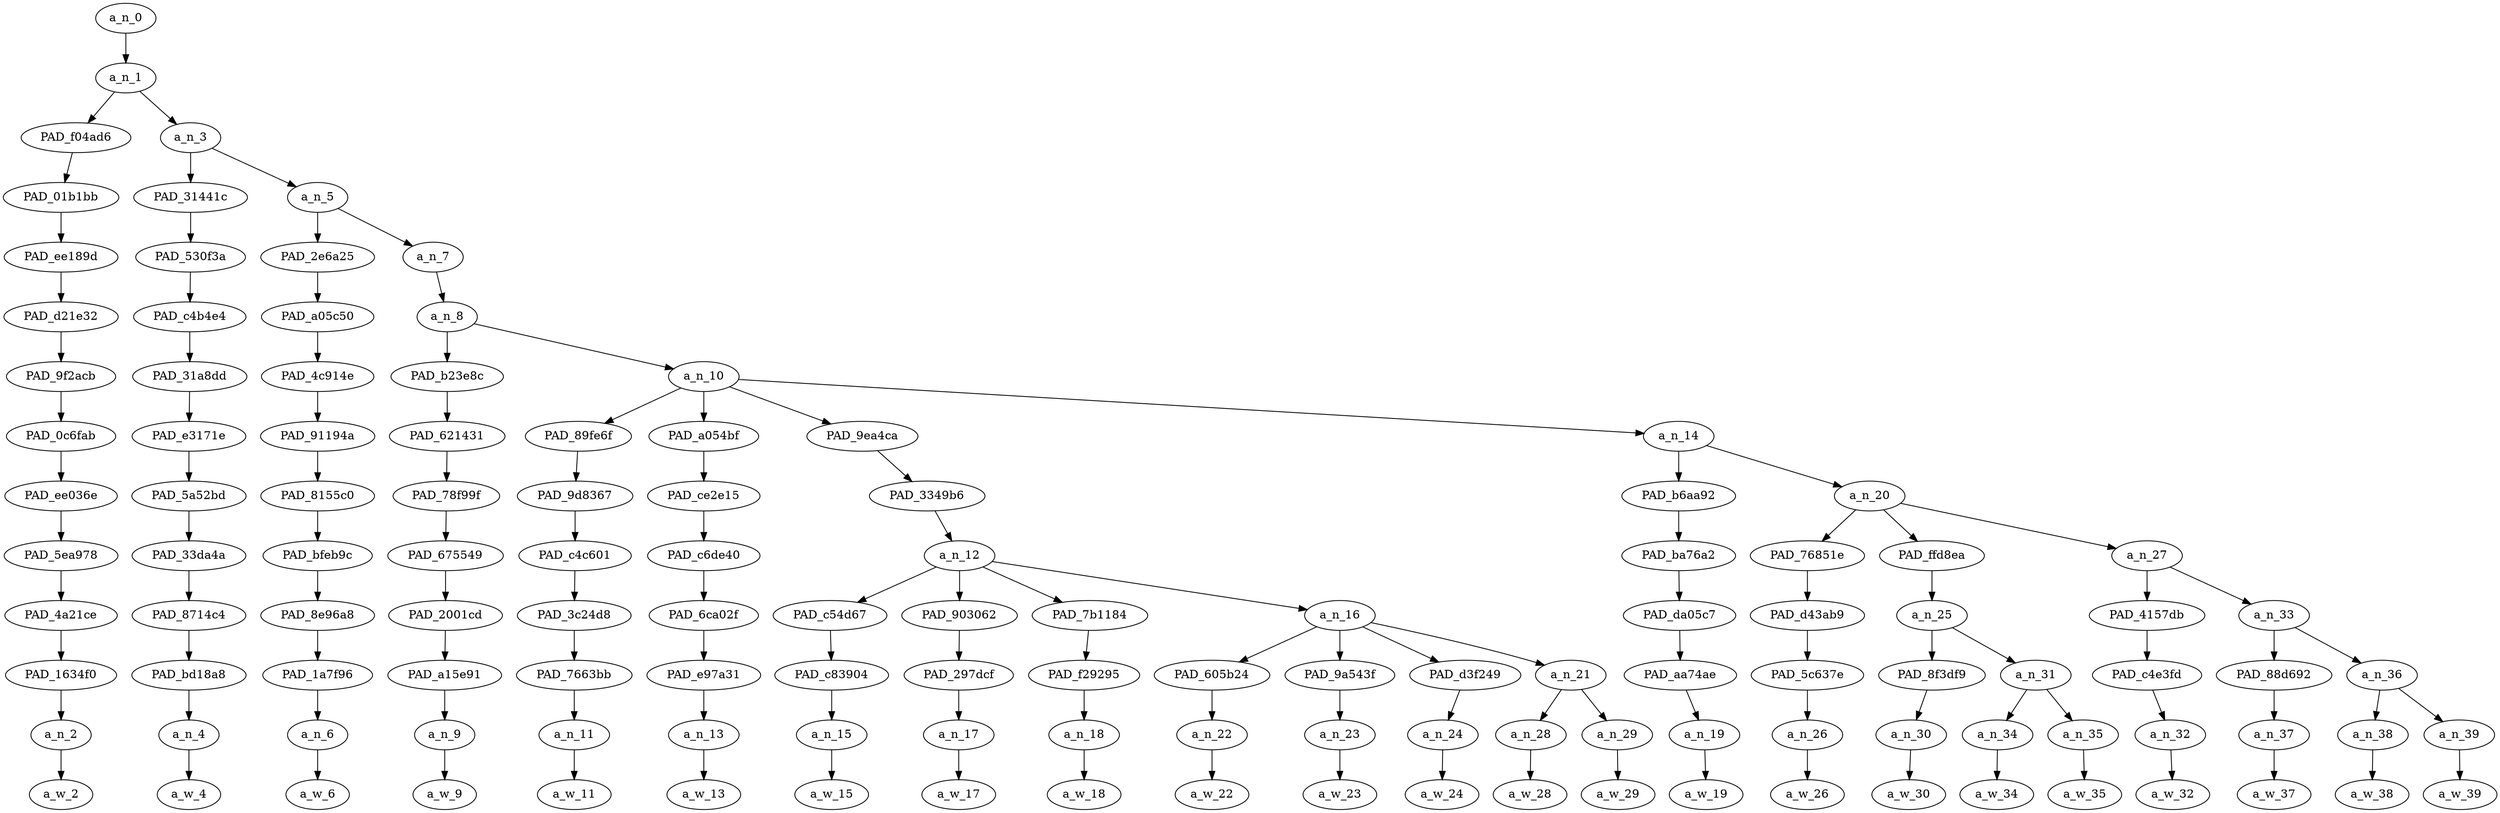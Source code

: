 strict digraph "" {
	a_n_0	[div_dir=1,
		index=0,
		level=13,
		pos="1.3448893229166665,13!",
		text_span="[0, 1, 2, 3, 4, 5, 6, 7, 8, 9, 10, 11, 12, 13, 14, 15, 16, 17, 18, 19, 20, 21, 22]",
		value=0.99999999];
	a_n_1	[div_dir=1,
		index=0,
		level=12,
		pos="1.3448893229166665,12!",
		text_span="[0, 1, 2, 3, 4, 5, 6, 7, 8, 9, 10, 11, 12, 13, 14, 15, 16, 17, 18, 19, 20, 21, 22]",
		value=0.99943289];
	a_n_0 -> a_n_1;
	PAD_f04ad6	[div_dir=1,
		index=0,
		level=11,
		pos="0.0,11!",
		text_span="[0]",
		value=0.04345420];
	a_n_1 -> PAD_f04ad6;
	a_n_3	[div_dir=1,
		index=1,
		level=11,
		pos="2.689778645833333,11!",
		text_span="[1, 2, 3, 4, 5, 6, 7, 8, 9, 10, 11, 12, 13, 14, 15, 16, 17, 18, 19, 20, 21, 22]",
		value=0.95541160];
	a_n_1 -> a_n_3;
	PAD_01b1bb	[div_dir=1,
		index=0,
		level=10,
		pos="0.0,10!",
		text_span="[0]",
		value=0.04345420];
	PAD_f04ad6 -> PAD_01b1bb;
	PAD_ee189d	[div_dir=1,
		index=0,
		level=9,
		pos="0.0,9!",
		text_span="[0]",
		value=0.04345420];
	PAD_01b1bb -> PAD_ee189d;
	PAD_d21e32	[div_dir=1,
		index=0,
		level=8,
		pos="0.0,8!",
		text_span="[0]",
		value=0.04345420];
	PAD_ee189d -> PAD_d21e32;
	PAD_9f2acb	[div_dir=1,
		index=0,
		level=7,
		pos="0.0,7!",
		text_span="[0]",
		value=0.04345420];
	PAD_d21e32 -> PAD_9f2acb;
	PAD_0c6fab	[div_dir=1,
		index=0,
		level=6,
		pos="0.0,6!",
		text_span="[0]",
		value=0.04345420];
	PAD_9f2acb -> PAD_0c6fab;
	PAD_ee036e	[div_dir=1,
		index=0,
		level=5,
		pos="0.0,5!",
		text_span="[0]",
		value=0.04345420];
	PAD_0c6fab -> PAD_ee036e;
	PAD_5ea978	[div_dir=1,
		index=0,
		level=4,
		pos="0.0,4!",
		text_span="[0]",
		value=0.04345420];
	PAD_ee036e -> PAD_5ea978;
	PAD_4a21ce	[div_dir=1,
		index=0,
		level=3,
		pos="0.0,3!",
		text_span="[0]",
		value=0.04345420];
	PAD_5ea978 -> PAD_4a21ce;
	PAD_1634f0	[div_dir=1,
		index=0,
		level=2,
		pos="0.0,2!",
		text_span="[0]",
		value=0.04345420];
	PAD_4a21ce -> PAD_1634f0;
	a_n_2	[div_dir=1,
		index=0,
		level=1,
		pos="0.0,1!",
		text_span="[0]",
		value=0.04345420];
	PAD_1634f0 -> a_n_2;
	a_w_2	[div_dir=0,
		index=0,
		level=0,
		pos="0,0!",
		text_span="[0]",
		value=im];
	a_n_2 -> a_w_2;
	PAD_31441c	[div_dir=-1,
		index=1,
		level=10,
		pos="1.0,10!",
		text_span="[1]",
		value=0.02371325];
	a_n_3 -> PAD_31441c;
	a_n_5	[div_dir=1,
		index=2,
		level=10,
		pos="4.379557291666666,10!",
		text_span="[2, 3, 4, 5, 6, 7, 8, 9, 10, 11, 12, 13, 14, 15, 16, 17, 18, 19, 20, 21, 22]",
		value=0.93116974];
	a_n_3 -> a_n_5;
	PAD_530f3a	[div_dir=-1,
		index=1,
		level=9,
		pos="1.0,9!",
		text_span="[1]",
		value=0.02371325];
	PAD_31441c -> PAD_530f3a;
	PAD_c4b4e4	[div_dir=-1,
		index=1,
		level=8,
		pos="1.0,8!",
		text_span="[1]",
		value=0.02371325];
	PAD_530f3a -> PAD_c4b4e4;
	PAD_31a8dd	[div_dir=-1,
		index=1,
		level=7,
		pos="1.0,7!",
		text_span="[1]",
		value=0.02371325];
	PAD_c4b4e4 -> PAD_31a8dd;
	PAD_e3171e	[div_dir=-1,
		index=1,
		level=6,
		pos="1.0,6!",
		text_span="[1]",
		value=0.02371325];
	PAD_31a8dd -> PAD_e3171e;
	PAD_5a52bd	[div_dir=-1,
		index=1,
		level=5,
		pos="1.0,5!",
		text_span="[1]",
		value=0.02371325];
	PAD_e3171e -> PAD_5a52bd;
	PAD_33da4a	[div_dir=-1,
		index=1,
		level=4,
		pos="1.0,4!",
		text_span="[1]",
		value=0.02371325];
	PAD_5a52bd -> PAD_33da4a;
	PAD_8714c4	[div_dir=-1,
		index=1,
		level=3,
		pos="1.0,3!",
		text_span="[1]",
		value=0.02371325];
	PAD_33da4a -> PAD_8714c4;
	PAD_bd18a8	[div_dir=-1,
		index=1,
		level=2,
		pos="1.0,2!",
		text_span="[1]",
		value=0.02371325];
	PAD_8714c4 -> PAD_bd18a8;
	a_n_4	[div_dir=-1,
		index=1,
		level=1,
		pos="1.0,1!",
		text_span="[1]",
		value=0.02371325];
	PAD_bd18a8 -> a_n_4;
	a_w_4	[div_dir=0,
		index=1,
		level=0,
		pos="1,0!",
		text_span="[1]",
		value=not];
	a_n_4 -> a_w_4;
	PAD_2e6a25	[div_dir=1,
		index=2,
		level=9,
		pos="2.0,9!",
		text_span="[2]",
		value=0.02298450];
	a_n_5 -> PAD_2e6a25;
	a_n_7	[div_dir=1,
		index=3,
		level=9,
		pos="6.759114583333333,9!",
		text_span="[3, 4, 5, 6, 7, 8, 9, 10, 11, 12, 13, 14, 15, 16, 17, 18, 19, 20, 21, 22]",
		value=0.90763261];
	a_n_5 -> a_n_7;
	PAD_a05c50	[div_dir=1,
		index=2,
		level=8,
		pos="2.0,8!",
		text_span="[2]",
		value=0.02298450];
	PAD_2e6a25 -> PAD_a05c50;
	PAD_4c914e	[div_dir=1,
		index=2,
		level=7,
		pos="2.0,7!",
		text_span="[2]",
		value=0.02298450];
	PAD_a05c50 -> PAD_4c914e;
	PAD_91194a	[div_dir=1,
		index=2,
		level=6,
		pos="2.0,6!",
		text_span="[2]",
		value=0.02298450];
	PAD_4c914e -> PAD_91194a;
	PAD_8155c0	[div_dir=1,
		index=2,
		level=5,
		pos="2.0,5!",
		text_span="[2]",
		value=0.02298450];
	PAD_91194a -> PAD_8155c0;
	PAD_bfeb9c	[div_dir=1,
		index=2,
		level=4,
		pos="2.0,4!",
		text_span="[2]",
		value=0.02298450];
	PAD_8155c0 -> PAD_bfeb9c;
	PAD_8e96a8	[div_dir=1,
		index=2,
		level=3,
		pos="2.0,3!",
		text_span="[2]",
		value=0.02298450];
	PAD_bfeb9c -> PAD_8e96a8;
	PAD_1a7f96	[div_dir=1,
		index=2,
		level=2,
		pos="2.0,2!",
		text_span="[2]",
		value=0.02298450];
	PAD_8e96a8 -> PAD_1a7f96;
	a_n_6	[div_dir=1,
		index=2,
		level=1,
		pos="2.0,1!",
		text_span="[2]",
		value=0.02298450];
	PAD_1a7f96 -> a_n_6;
	a_w_6	[div_dir=0,
		index=2,
		level=0,
		pos="2,0!",
		text_span="[2]",
		value=going];
	a_n_6 -> a_w_6;
	a_n_8	[div_dir=1,
		index=3,
		level=8,
		pos="6.759114583333333,8!",
		text_span="[3, 4, 5, 6, 7, 8, 9, 10, 11, 12, 13, 14, 15, 16, 17, 18, 19, 20, 21, 22]",
		value=0.90707133];
	a_n_7 -> a_n_8;
	PAD_b23e8c	[div_dir=-1,
		index=3,
		level=7,
		pos="3.0,7!",
		text_span="[3]",
		value=0.02038430];
	a_n_8 -> PAD_b23e8c;
	a_n_10	[div_dir=1,
		index=4,
		level=7,
		pos="10.518229166666666,7!",
		text_span="[4, 5, 6, 7, 8, 9, 10, 11, 12, 13, 14, 15, 16, 17, 18, 19, 20, 21, 22]",
		value=0.88612575];
	a_n_8 -> a_n_10;
	PAD_621431	[div_dir=-1,
		index=3,
		level=6,
		pos="3.0,6!",
		text_span="[3]",
		value=0.02038430];
	PAD_b23e8c -> PAD_621431;
	PAD_78f99f	[div_dir=-1,
		index=3,
		level=5,
		pos="3.0,5!",
		text_span="[3]",
		value=0.02038430];
	PAD_621431 -> PAD_78f99f;
	PAD_675549	[div_dir=-1,
		index=3,
		level=4,
		pos="3.0,4!",
		text_span="[3]",
		value=0.02038430];
	PAD_78f99f -> PAD_675549;
	PAD_2001cd	[div_dir=-1,
		index=3,
		level=3,
		pos="3.0,3!",
		text_span="[3]",
		value=0.02038430];
	PAD_675549 -> PAD_2001cd;
	PAD_a15e91	[div_dir=-1,
		index=3,
		level=2,
		pos="3.0,2!",
		text_span="[3]",
		value=0.02038430];
	PAD_2001cd -> PAD_a15e91;
	a_n_9	[div_dir=-1,
		index=3,
		level=1,
		pos="3.0,1!",
		text_span="[3]",
		value=0.02038430];
	PAD_a15e91 -> a_n_9;
	a_w_9	[div_dir=0,
		index=3,
		level=0,
		pos="3,0!",
		text_span="[3]",
		value=to];
	a_n_9 -> a_w_9;
	PAD_89fe6f	[div_dir=1,
		index=4,
		level=6,
		pos="4.0,6!",
		text_span="[4]",
		value=0.02666417];
	a_n_10 -> PAD_89fe6f;
	PAD_a054bf	[div_dir=1,
		index=6,
		level=6,
		pos="13.0,6!",
		text_span="[13]",
		value=0.02318772];
	a_n_10 -> PAD_a054bf;
	PAD_9ea4ca	[div_dir=1,
		index=5,
		level=6,
		pos="9.09375,6!",
		text_span="[5, 6, 7, 8, 9, 10, 11, 12]",
		value=0.39922507];
	a_n_10 -> PAD_9ea4ca;
	a_n_14	[div_dir=1,
		index=7,
		level=6,
		pos="15.979166666666666,6!",
		text_span="[14, 15, 16, 17, 18, 19, 20, 21, 22]",
		value=0.43647301];
	a_n_10 -> a_n_14;
	PAD_9d8367	[div_dir=1,
		index=4,
		level=5,
		pos="4.0,5!",
		text_span="[4]",
		value=0.02666417];
	PAD_89fe6f -> PAD_9d8367;
	PAD_c4c601	[div_dir=1,
		index=4,
		level=4,
		pos="4.0,4!",
		text_span="[4]",
		value=0.02666417];
	PAD_9d8367 -> PAD_c4c601;
	PAD_3c24d8	[div_dir=1,
		index=4,
		level=3,
		pos="4.0,3!",
		text_span="[4]",
		value=0.02666417];
	PAD_c4c601 -> PAD_3c24d8;
	PAD_7663bb	[div_dir=1,
		index=4,
		level=2,
		pos="4.0,2!",
		text_span="[4]",
		value=0.02666417];
	PAD_3c24d8 -> PAD_7663bb;
	a_n_11	[div_dir=1,
		index=4,
		level=1,
		pos="4.0,1!",
		text_span="[4]",
		value=0.02666417];
	PAD_7663bb -> a_n_11;
	a_w_11	[div_dir=0,
		index=4,
		level=0,
		pos="4,0!",
		text_span="[4]",
		value=join];
	a_n_11 -> a_w_11;
	PAD_ce2e15	[div_dir=1,
		index=6,
		level=5,
		pos="13.0,5!",
		text_span="[13]",
		value=0.02318772];
	PAD_a054bf -> PAD_ce2e15;
	PAD_c6de40	[div_dir=1,
		index=6,
		level=4,
		pos="13.0,4!",
		text_span="[13]",
		value=0.02318772];
	PAD_ce2e15 -> PAD_c6de40;
	PAD_6ca02f	[div_dir=1,
		index=9,
		level=3,
		pos="13.0,3!",
		text_span="[13]",
		value=0.02318772];
	PAD_c6de40 -> PAD_6ca02f;
	PAD_e97a31	[div_dir=1,
		index=12,
		level=2,
		pos="13.0,2!",
		text_span="[13]",
		value=0.02318772];
	PAD_6ca02f -> PAD_e97a31;
	a_n_13	[div_dir=1,
		index=13,
		level=1,
		pos="13.0,1!",
		text_span="[13]",
		value=0.02318772];
	PAD_e97a31 -> a_n_13;
	a_w_13	[div_dir=0,
		index=13,
		level=0,
		pos="13,0!",
		text_span="[13]",
		value=now];
	a_n_13 -> a_w_13;
	PAD_3349b6	[div_dir=1,
		index=5,
		level=5,
		pos="9.09375,5!",
		text_span="[5, 6, 7, 8, 9, 10, 11, 12]",
		value=0.39922507];
	PAD_9ea4ca -> PAD_3349b6;
	a_n_12	[div_dir=1,
		index=5,
		level=4,
		pos="9.09375,4!",
		text_span="[5, 6, 7, 8, 9, 10, 11, 12]",
		value=0.39922507];
	PAD_3349b6 -> a_n_12;
	PAD_c54d67	[div_dir=1,
		index=5,
		level=3,
		pos="5.0,3!",
		text_span="[5]",
		value=0.02485881];
	a_n_12 -> PAD_c54d67;
	PAD_903062	[div_dir=1,
		index=7,
		level=3,
		pos="11.0,3!",
		text_span="[11]",
		value=0.03870747];
	a_n_12 -> PAD_903062;
	PAD_7b1184	[div_dir=1,
		index=8,
		level=3,
		pos="12.0,3!",
		text_span="[12]",
		value=0.05889880];
	a_n_12 -> PAD_7b1184;
	a_n_16	[div_dir=1,
		index=6,
		level=3,
		pos="8.375,3!",
		text_span="[6, 7, 8, 9, 10]",
		value=0.27617050];
	a_n_12 -> a_n_16;
	PAD_c83904	[div_dir=1,
		index=5,
		level=2,
		pos="5.0,2!",
		text_span="[5]",
		value=0.02485881];
	PAD_c54d67 -> PAD_c83904;
	a_n_15	[div_dir=1,
		index=5,
		level=1,
		pos="5.0,1!",
		text_span="[5]",
		value=0.02485881];
	PAD_c83904 -> a_n_15;
	a_w_15	[div_dir=0,
		index=5,
		level=0,
		pos="5,0!",
		text_span="[5]",
		value=that];
	a_n_15 -> a_w_15;
	PAD_297dcf	[div_dir=1,
		index=10,
		level=2,
		pos="11.0,2!",
		text_span="[11]",
		value=0.03870747];
	PAD_903062 -> PAD_297dcf;
	a_n_17	[div_dir=1,
		index=11,
		level=1,
		pos="11.0,1!",
		text_span="[11]",
		value=0.03870747];
	PAD_297dcf -> a_n_17;
	a_w_17	[div_dir=0,
		index=11,
		level=0,
		pos="11,0!",
		text_span="[11]",
		value=ya];
	a_n_17 -> a_w_17;
	PAD_f29295	[div_dir=1,
		index=11,
		level=2,
		pos="12.0,2!",
		text_span="[12]",
		value=0.05889880];
	PAD_7b1184 -> PAD_f29295;
	a_n_18	[div_dir=1,
		index=12,
		level=1,
		pos="12.0,1!",
		text_span="[12]",
		value=0.05889880];
	PAD_f29295 -> a_n_18;
	a_w_18	[div_dir=0,
		index=12,
		level=0,
		pos="12,0!",
		text_span="[12]",
		value=fag];
	a_n_18 -> a_w_18;
	PAD_605b24	[div_dir=1,
		index=7,
		level=2,
		pos="8.0,2!",
		text_span="[8]",
		value=0.08973329];
	a_n_16 -> PAD_605b24;
	PAD_9a543f	[div_dir=1,
		index=8,
		level=2,
		pos="9.0,2!",
		text_span="[9]",
		value=0.05068269];
	a_n_16 -> PAD_9a543f;
	PAD_d3f249	[div_dir=1,
		index=9,
		level=2,
		pos="10.0,2!",
		text_span="[10]",
		value=0.04324612];
	a_n_16 -> PAD_d3f249;
	a_n_21	[div_dir=1,
		index=6,
		level=2,
		pos="6.5,2!",
		text_span="[6, 7]",
		value=0.09189707];
	a_n_16 -> a_n_21;
	a_n_22	[div_dir=1,
		index=8,
		level=1,
		pos="8.0,1!",
		text_span="[8]",
		value=0.08973329];
	PAD_605b24 -> a_n_22;
	a_w_22	[div_dir=0,
		index=8,
		level=0,
		pos="8,0!",
		text_span="[8]",
		value=jew];
	a_n_22 -> a_w_22;
	a_n_23	[div_dir=1,
		index=9,
		level=1,
		pos="9.0,1!",
		text_span="[9]",
		value=0.05068269];
	PAD_9a543f -> a_n_23;
	a_w_23	[div_dir=0,
		index=9,
		level=0,
		pos="9,0!",
		text_span="[9]",
		value=hate];
	a_n_23 -> a_w_23;
	a_n_24	[div_dir=1,
		index=10,
		level=1,
		pos="10.0,1!",
		text_span="[10]",
		value=0.04324612];
	PAD_d3f249 -> a_n_24;
	a_w_24	[div_dir=0,
		index=10,
		level=0,
		pos="10,0!",
		text_span="[10]",
		value=club];
	a_n_24 -> a_w_24;
	a_n_28	[div_dir=1,
		index=6,
		level=1,
		pos="6.0,1!",
		text_span="[6]",
		value=0.04792918];
	a_n_21 -> a_n_28;
	a_n_29	[div_dir=1,
		index=7,
		level=1,
		pos="7.0,1!",
		text_span="[7]",
		value=0.04377755];
	a_n_21 -> a_n_29;
	a_w_28	[div_dir=0,
		index=6,
		level=0,
		pos="6,0!",
		text_span="[6]",
		value=gay];
	a_n_28 -> a_w_28;
	a_w_29	[div_dir=0,
		index=7,
		level=0,
		pos="7,0!",
		text_span="[7]",
		value=ass];
	a_n_29 -> a_w_29;
	PAD_b6aa92	[div_dir=1,
		index=7,
		level=5,
		pos="14.0,5!",
		text_span="[14]",
		value=0.02079484];
	a_n_14 -> PAD_b6aa92;
	a_n_20	[div_dir=1,
		index=8,
		level=5,
		pos="17.958333333333332,5!",
		text_span="[15, 16, 17, 18, 19, 20, 21, 22]",
		value=0.41544433];
	a_n_14 -> a_n_20;
	PAD_ba76a2	[div_dir=1,
		index=7,
		level=4,
		pos="14.0,4!",
		text_span="[14]",
		value=0.02079484];
	PAD_b6aa92 -> PAD_ba76a2;
	PAD_da05c7	[div_dir=1,
		index=10,
		level=3,
		pos="14.0,3!",
		text_span="[14]",
		value=0.02079484];
	PAD_ba76a2 -> PAD_da05c7;
	PAD_aa74ae	[div_dir=1,
		index=13,
		level=2,
		pos="14.0,2!",
		text_span="[14]",
		value=0.02079484];
	PAD_da05c7 -> PAD_aa74ae;
	a_n_19	[div_dir=1,
		index=14,
		level=1,
		pos="14.0,1!",
		text_span="[14]",
		value=0.02079484];
	PAD_aa74ae -> a_n_19;
	a_w_19	[div_dir=0,
		index=14,
		level=0,
		pos="14,0!",
		text_span="[14]",
		value=go];
	a_n_19 -> a_w_19;
	PAD_76851e	[div_dir=-1,
		index=9,
		level=4,
		pos="18.0,4!",
		text_span="[18]",
		value=0.02998084];
	a_n_20 -> PAD_76851e;
	PAD_ffd8ea	[div_dir=1,
		index=8,
		level=4,
		pos="15.75,4!",
		text_span="[15, 16, 17]",
		value=0.27410046];
	a_n_20 -> PAD_ffd8ea;
	a_n_27	[div_dir=-1,
		index=10,
		level=4,
		pos="20.125,4!",
		text_span="[19, 20, 21, 22]",
		value=0.11112770];
	a_n_20 -> a_n_27;
	PAD_d43ab9	[div_dir=-1,
		index=12,
		level=3,
		pos="18.0,3!",
		text_span="[18]",
		value=0.02998084];
	PAD_76851e -> PAD_d43ab9;
	PAD_5c637e	[div_dir=-1,
		index=16,
		level=2,
		pos="18.0,2!",
		text_span="[18]",
		value=0.02998084];
	PAD_d43ab9 -> PAD_5c637e;
	a_n_26	[div_dir=-1,
		index=18,
		level=1,
		pos="18.0,1!",
		text_span="[18]",
		value=0.02998084];
	PAD_5c637e -> a_n_26;
	a_w_26	[div_dir=0,
		index=18,
		level=0,
		pos="18,0!",
		text_span="[18]",
		value=and];
	a_n_26 -> a_w_26;
	a_n_25	[div_dir=1,
		index=11,
		level=3,
		pos="15.75,3!",
		text_span="[15, 16, 17]",
		value=0.27410046];
	PAD_ffd8ea -> a_n_25;
	PAD_8f3df9	[div_dir=1,
		index=14,
		level=2,
		pos="15.0,2!",
		text_span="[15]",
		value=0.02598810];
	a_n_25 -> PAD_8f3df9;
	a_n_31	[div_dir=1,
		index=15,
		level=2,
		pos="16.5,2!",
		text_span="[16, 17]",
		value=0.24774746];
	a_n_25 -> a_n_31;
	a_n_30	[div_dir=1,
		index=15,
		level=1,
		pos="15.0,1!",
		text_span="[15]",
		value=0.02598810];
	PAD_8f3df9 -> a_n_30;
	a_w_30	[div_dir=0,
		index=15,
		level=0,
		pos="15,0!",
		text_span="[15]",
		value=find];
	a_n_30 -> a_w_30;
	a_n_34	[div_dir=1,
		index=16,
		level=1,
		pos="16.0,1!",
		text_span="[16]",
		value=0.02857150];
	a_n_31 -> a_n_34;
	a_n_35	[div_dir=1,
		index=17,
		level=1,
		pos="17.0,1!",
		text_span="[17]",
		value=0.21887140];
	a_n_31 -> a_n_35;
	a_w_34	[div_dir=0,
		index=16,
		level=0,
		pos="16,0!",
		text_span="[16]",
		value=a];
	a_n_34 -> a_w_34;
	a_w_35	[div_dir=0,
		index=17,
		level=0,
		pos="17,0!",
		text_span="[17]",
		value=kackrat];
	a_n_35 -> a_w_35;
	PAD_4157db	[div_dir=-1,
		index=13,
		level=3,
		pos="19.0,3!",
		text_span="[19]",
		value=0.03771882];
	a_n_27 -> PAD_4157db;
	a_n_33	[div_dir=1,
		index=14,
		level=3,
		pos="21.25,3!",
		text_span="[20, 21, 22]",
		value=0.07338583];
	a_n_27 -> a_n_33;
	PAD_c4e3fd	[div_dir=-1,
		index=17,
		level=2,
		pos="19.0,2!",
		text_span="[19]",
		value=0.03771882];
	PAD_4157db -> PAD_c4e3fd;
	a_n_32	[div_dir=-1,
		index=19,
		level=1,
		pos="19.0,1!",
		text_span="[19]",
		value=0.03771882];
	PAD_c4e3fd -> a_n_32;
	a_w_32	[div_dir=0,
		index=19,
		level=0,
		pos="19,0!",
		text_span="[19]",
		value=stroke];
	a_n_32 -> a_w_32;
	PAD_88d692	[div_dir=1,
		index=19,
		level=2,
		pos="22.0,2!",
		text_span="[22]",
		value=0.02749063];
	a_n_33 -> PAD_88d692;
	a_n_36	[div_dir=1,
		index=18,
		level=2,
		pos="20.5,2!",
		text_span="[20, 21]",
		value=0.04586012];
	a_n_33 -> a_n_36;
	a_n_37	[div_dir=1,
		index=22,
		level=1,
		pos="22.0,1!",
		text_span="[22]",
		value=0.02749063];
	PAD_88d692 -> a_n_37;
	a_w_37	[div_dir=0,
		index=22,
		level=0,
		pos="22,0!",
		text_span="[22]",
		value=better];
	a_n_37 -> a_w_37;
	a_n_38	[div_dir=1,
		index=20,
		level=1,
		pos="20.0,1!",
		text_span="[20]",
		value=0.02326689];
	a_n_36 -> a_n_38;
	a_n_39	[div_dir=-1,
		index=21,
		level=1,
		pos="21.0,1!",
		text_span="[21]",
		value=0.02256013];
	a_n_36 -> a_n_39;
	a_w_38	[div_dir=0,
		index=20,
		level=0,
		pos="20,0!",
		text_span="[20]",
		value=it];
	a_n_38 -> a_w_38;
	a_w_39	[div_dir=0,
		index=21,
		level=0,
		pos="21,0!",
		text_span="[21]",
		value=all];
	a_n_39 -> a_w_39;
}
